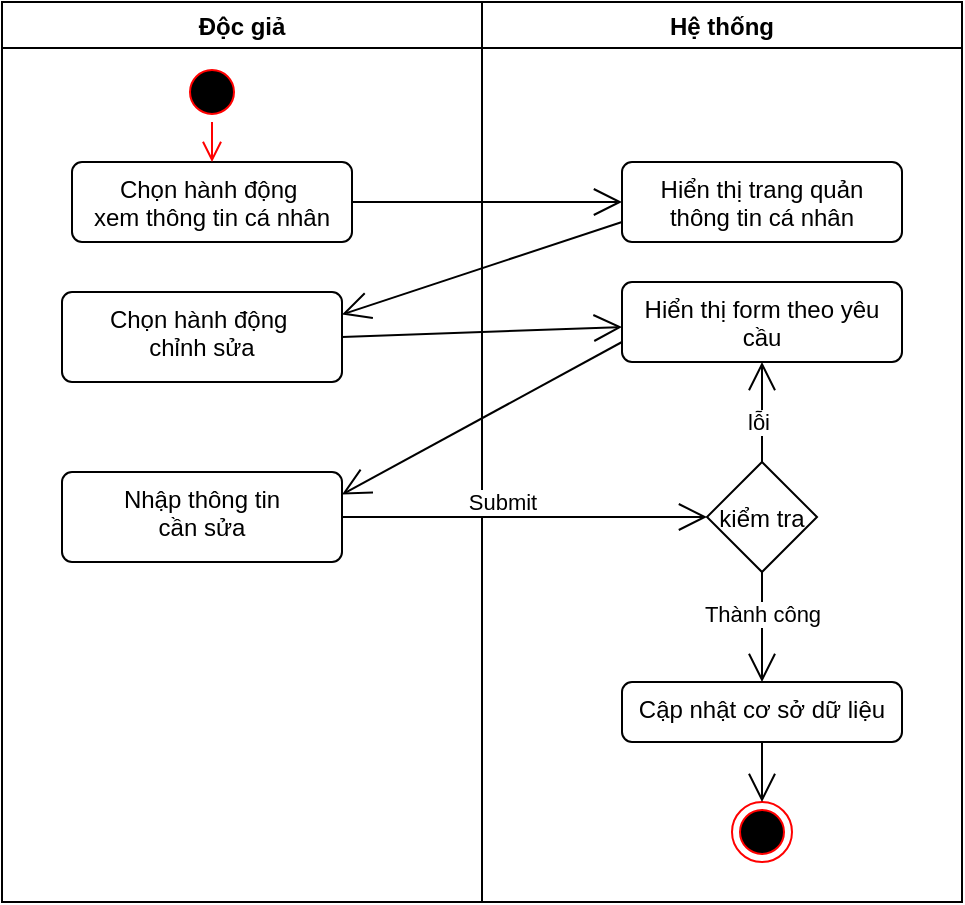 <mxfile>
    <diagram id="chtStgnPkRc_DDHhgwru" name="Page-1">
        <mxGraphModel dx="686" dy="404" grid="1" gridSize="10" guides="1" tooltips="1" connect="1" arrows="1" fold="1" page="1" pageScale="1" pageWidth="850" pageHeight="1100" math="0" shadow="0">
            <root>
                <mxCell id="0"/>
                <mxCell id="1" parent="0"/>
                <mxCell id="17" value="Độc giả" style="swimlane;" vertex="1" parent="1">
                    <mxGeometry y="80" width="240" height="450" as="geometry"/>
                </mxCell>
                <mxCell id="18" value="" style="ellipse;html=1;shape=startState;fillColor=#000000;strokeColor=#ff0000;" vertex="1" parent="17">
                    <mxGeometry x="90" y="30" width="30" height="30" as="geometry"/>
                </mxCell>
                <mxCell id="19" value="&lt;div&gt;Chọn hành động&amp;nbsp;&lt;br&gt;xem thông tin cá nhân&lt;/div&gt;" style="html=1;align=center;verticalAlign=top;rounded=1;absoluteArcSize=1;arcSize=10;dashed=0;whiteSpace=wrap;" vertex="1" parent="17">
                    <mxGeometry x="35" y="80" width="140" height="40" as="geometry"/>
                </mxCell>
                <mxCell id="20" value="&lt;div&gt;&lt;span style=&quot;background-color: transparent;&quot;&gt;Chọn hành động&amp;nbsp;&lt;br&gt;chỉnh sửa&lt;/span&gt;&lt;/div&gt;" style="html=1;align=center;verticalAlign=top;rounded=1;absoluteArcSize=1;arcSize=10;dashed=0;whiteSpace=wrap;" vertex="1" parent="17">
                    <mxGeometry x="30" y="145" width="140" height="45" as="geometry"/>
                </mxCell>
                <mxCell id="32" value="" style="edgeStyle=orthogonalEdgeStyle;html=1;verticalAlign=bottom;endArrow=open;endSize=8;strokeColor=#ff0000;" edge="1" parent="17" source="18" target="19">
                    <mxGeometry relative="1" as="geometry">
                        <mxPoint x="290" y="55" as="targetPoint"/>
                    </mxGeometry>
                </mxCell>
                <mxCell id="40" value="&lt;div&gt;&lt;span style=&quot;background-color: transparent;&quot;&gt;Nhập thông tin&lt;br&gt;cần sửa&lt;/span&gt;&lt;/div&gt;" style="html=1;align=center;verticalAlign=top;rounded=1;absoluteArcSize=1;arcSize=10;dashed=0;whiteSpace=wrap;" vertex="1" parent="17">
                    <mxGeometry x="30" y="235" width="140" height="45" as="geometry"/>
                </mxCell>
                <mxCell id="21" value="Hệ thống" style="swimlane;" vertex="1" parent="1">
                    <mxGeometry x="240" y="80" width="240" height="450" as="geometry"/>
                </mxCell>
                <mxCell id="22" value="Hiển thị trang quản&lt;div&gt;thông tin cá nhân&lt;/div&gt;" style="html=1;align=center;verticalAlign=top;rounded=1;absoluteArcSize=1;arcSize=10;dashed=0;whiteSpace=wrap;" vertex="1" parent="21">
                    <mxGeometry x="70" y="80" width="140" height="40" as="geometry"/>
                </mxCell>
                <mxCell id="23" value="kiểm tra" style="rhombus;" vertex="1" parent="21">
                    <mxGeometry x="112.5" y="230" width="55" height="55" as="geometry"/>
                </mxCell>
                <mxCell id="24" value="Hiển thị form theo yêu cầu" style="html=1;align=center;verticalAlign=top;rounded=1;absoluteArcSize=1;arcSize=10;dashed=0;whiteSpace=wrap;" vertex="1" parent="21">
                    <mxGeometry x="70" y="140" width="140" height="40" as="geometry"/>
                </mxCell>
                <mxCell id="25" value="" style="endArrow=open;endFill=1;endSize=12;html=1;exitX=0.5;exitY=0;exitDx=0;exitDy=0;" edge="1" parent="21" source="23" target="24">
                    <mxGeometry width="160" relative="1" as="geometry">
                        <mxPoint x="-50" y="214" as="sourcePoint"/>
                        <mxPoint x="135" y="213" as="targetPoint"/>
                    </mxGeometry>
                </mxCell>
                <mxCell id="26" value="lỗi" style="edgeLabel;html=1;align=center;verticalAlign=middle;resizable=0;points=[];" vertex="1" connectable="0" parent="25">
                    <mxGeometry x="-0.2" y="2" relative="1" as="geometry">
                        <mxPoint as="offset"/>
                    </mxGeometry>
                </mxCell>
                <mxCell id="27" value="Cập nhật cơ sở dữ liệu" style="html=1;align=center;verticalAlign=top;rounded=1;absoluteArcSize=1;arcSize=10;dashed=0;whiteSpace=wrap;" vertex="1" parent="21">
                    <mxGeometry x="70" y="340" width="140" height="30" as="geometry"/>
                </mxCell>
                <mxCell id="28" value="" style="ellipse;html=1;shape=endState;fillColor=#000000;strokeColor=#ff0000;" vertex="1" parent="21">
                    <mxGeometry x="125" y="400" width="30" height="30" as="geometry"/>
                </mxCell>
                <mxCell id="29" value="" style="endArrow=open;endFill=1;endSize=12;html=1;exitX=0.5;exitY=1;exitDx=0;exitDy=0;" edge="1" parent="21" source="27" target="28">
                    <mxGeometry width="160" relative="1" as="geometry">
                        <mxPoint x="-130" y="290" as="sourcePoint"/>
                        <mxPoint x="150" y="240" as="targetPoint"/>
                    </mxGeometry>
                </mxCell>
                <mxCell id="30" value="" style="endArrow=open;endFill=1;endSize=12;html=1;exitX=0.5;exitY=1;exitDx=0;exitDy=0;entryX=0.5;entryY=0;entryDx=0;entryDy=0;" edge="1" parent="21" source="23" target="27">
                    <mxGeometry width="160" relative="1" as="geometry">
                        <mxPoint x="-50" y="234" as="sourcePoint"/>
                        <mxPoint x="140" y="290" as="targetPoint"/>
                    </mxGeometry>
                </mxCell>
                <mxCell id="31" value="Thành công" style="edgeLabel;html=1;align=center;verticalAlign=middle;resizable=0;points=[];" vertex="1" connectable="0" parent="30">
                    <mxGeometry x="-0.257" relative="1" as="geometry">
                        <mxPoint as="offset"/>
                    </mxGeometry>
                </mxCell>
                <mxCell id="35" value="" style="endArrow=open;endFill=1;endSize=12;html=1;exitX=1;exitY=0.5;exitDx=0;exitDy=0;" edge="1" parent="1" source="19" target="22">
                    <mxGeometry width="160" relative="1" as="geometry">
                        <mxPoint x="320" y="155" as="sourcePoint"/>
                        <mxPoint x="182" y="200" as="targetPoint"/>
                    </mxGeometry>
                </mxCell>
                <mxCell id="37" value="" style="endArrow=open;endFill=1;endSize=12;html=1;exitX=1;exitY=0.5;exitDx=0;exitDy=0;" edge="1" parent="1" source="20" target="24">
                    <mxGeometry width="160" relative="1" as="geometry">
                        <mxPoint x="190" y="215" as="sourcePoint"/>
                        <mxPoint x="330" y="280" as="targetPoint"/>
                    </mxGeometry>
                </mxCell>
                <mxCell id="38" value="Submit" style="edgeLabel;html=1;align=center;verticalAlign=middle;resizable=0;points=[];" vertex="1" connectable="0" parent="37">
                    <mxGeometry x="-0.049" y="-2" relative="1" as="geometry">
                        <mxPoint x="13" y="83" as="offset"/>
                    </mxGeometry>
                </mxCell>
                <mxCell id="39" value="" style="endArrow=open;endFill=1;endSize=12;html=1;entryX=1;entryY=0.25;entryDx=0;entryDy=0;exitX=0;exitY=0.75;exitDx=0;exitDy=0;" edge="1" parent="1" source="22" target="20">
                    <mxGeometry width="160" relative="1" as="geometry">
                        <mxPoint x="190" y="215" as="sourcePoint"/>
                        <mxPoint x="320" y="218" as="targetPoint"/>
                    </mxGeometry>
                </mxCell>
                <mxCell id="41" value="" style="endArrow=open;endFill=1;endSize=12;html=1;exitX=1;exitY=0.5;exitDx=0;exitDy=0;" edge="1" parent="1" source="40" target="23">
                    <mxGeometry width="160" relative="1" as="geometry">
                        <mxPoint x="185" y="190" as="sourcePoint"/>
                        <mxPoint x="310" y="313" as="targetPoint"/>
                    </mxGeometry>
                </mxCell>
                <mxCell id="42" value="" style="endArrow=open;endFill=1;endSize=12;html=1;exitX=0;exitY=0.75;exitDx=0;exitDy=0;entryX=1;entryY=0.25;entryDx=0;entryDy=0;" edge="1" parent="1" source="24" target="40">
                    <mxGeometry width="160" relative="1" as="geometry">
                        <mxPoint x="310" y="282" as="sourcePoint"/>
                        <mxPoint x="170" y="328" as="targetPoint"/>
                    </mxGeometry>
                </mxCell>
            </root>
        </mxGraphModel>
    </diagram>
</mxfile>